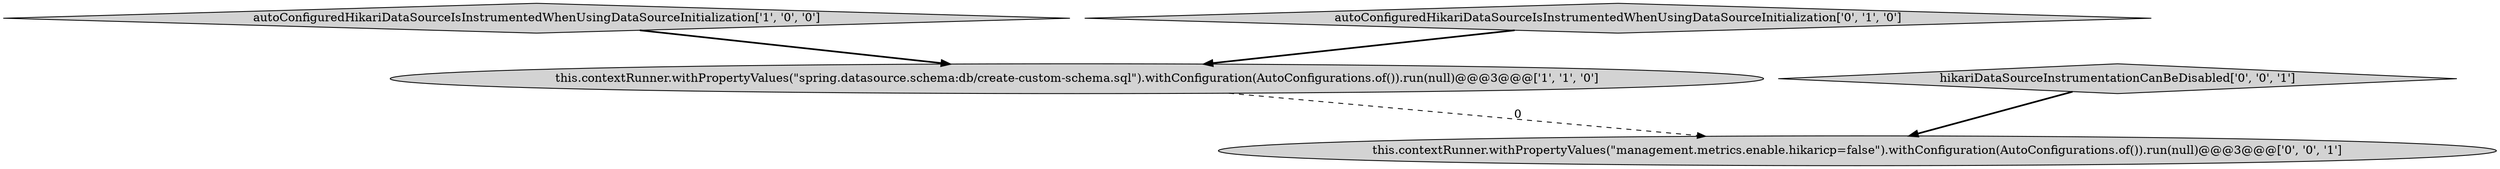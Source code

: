 digraph {
3 [style = filled, label = "this.contextRunner.withPropertyValues(\"management.metrics.enable.hikaricp=false\").withConfiguration(AutoConfigurations.of()).run(null)@@@3@@@['0', '0', '1']", fillcolor = lightgray, shape = ellipse image = "AAA0AAABBB3BBB"];
0 [style = filled, label = "this.contextRunner.withPropertyValues(\"spring.datasource.schema:db/create-custom-schema.sql\").withConfiguration(AutoConfigurations.of()).run(null)@@@3@@@['1', '1', '0']", fillcolor = lightgray, shape = ellipse image = "AAA0AAABBB1BBB"];
4 [style = filled, label = "hikariDataSourceInstrumentationCanBeDisabled['0', '0', '1']", fillcolor = lightgray, shape = diamond image = "AAA0AAABBB3BBB"];
1 [style = filled, label = "autoConfiguredHikariDataSourceIsInstrumentedWhenUsingDataSourceInitialization['1', '0', '0']", fillcolor = lightgray, shape = diamond image = "AAA0AAABBB1BBB"];
2 [style = filled, label = "autoConfiguredHikariDataSourceIsInstrumentedWhenUsingDataSourceInitialization['0', '1', '0']", fillcolor = lightgray, shape = diamond image = "AAA0AAABBB2BBB"];
2->0 [style = bold, label=""];
0->3 [style = dashed, label="0"];
1->0 [style = bold, label=""];
4->3 [style = bold, label=""];
}
